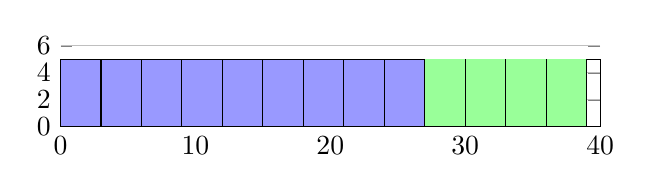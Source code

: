 \begin{tikzpicture}
	\begin{axis}[axis equal image, xmin=0, xmax=40, ymin=0, ymax=5, grid=major]
		\filldraw[draw=black,fill=blue!40,pattern=,pattern color=blue!40](axis cs:0.0,0.0) rectangle (axis cs:3.0,5.0);		\filldraw[draw=black,fill=blue!40,pattern=,pattern color=blue!40](axis cs:3.0,0.0) rectangle (axis cs:6.0,5.0);		\filldraw[draw=black,fill=blue!40,pattern=,pattern color=blue!40](axis cs:6.0,0.0) rectangle (axis cs:9.0,5.0);		\filldraw[draw=black,fill=blue!40,pattern=,pattern color=blue!40](axis cs:9.0,0.0) rectangle (axis cs:12.0,5.0);		\filldraw[draw=black,fill=blue!40,pattern=,pattern color=blue!40](axis cs:12.0,0.0) rectangle (axis cs:15.0,5.0);		\filldraw[draw=black,fill=blue!40,pattern=,pattern color=blue!40](axis cs:15.0,0.0) rectangle (axis cs:18.0,5.0);		\filldraw[draw=black,fill=blue!40,pattern=,pattern color=blue!40](axis cs:18.0,0.0) rectangle (axis cs:21.0,5.0);		\filldraw[draw=black,fill=blue!40,pattern=,pattern color=blue!40](axis cs:21.0,0.0) rectangle (axis cs:24.0,5.0);		\filldraw[draw=black,fill=blue!40,pattern=,pattern color=blue!40](axis cs:24,0) rectangle (axis cs:27,5);		\filldraw[draw=black,fill=green!40,pattern=,pattern color=green!40](axis cs:27.0,0.0) rectangle (axis cs:30.0,7.0);		\filldraw[draw=black,fill=green!40,pattern=,pattern color=green!40](axis cs:30.0,0.0) rectangle (axis cs:33.0,7.0);		\filldraw[draw=black,fill=green!40,pattern=,pattern color=green!40](axis cs:33.0,0.0) rectangle (axis cs:36.0,7.0);		\filldraw[draw=black,fill=green!40,pattern=,pattern color=green!40](axis cs:36.0,0.0) rectangle (axis cs:39.0,7.0);	\end{axis}
\end{tikzpicture}